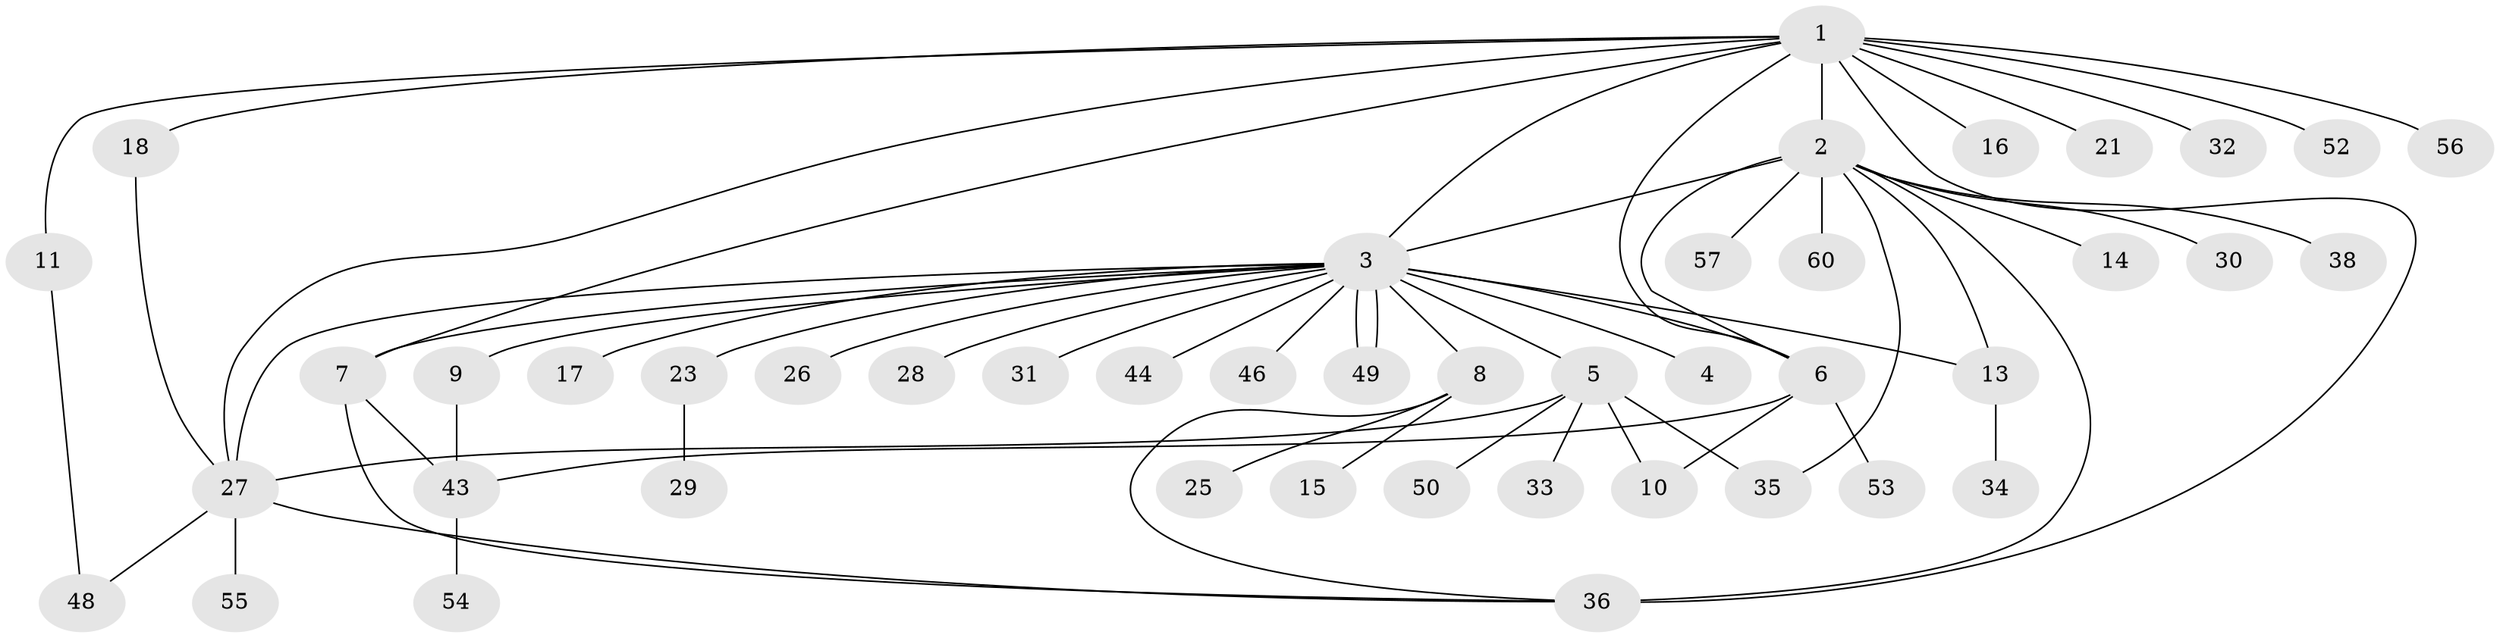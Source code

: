 // Generated by graph-tools (version 1.1) at 2025/23/03/03/25 07:23:48]
// undirected, 45 vertices, 62 edges
graph export_dot {
graph [start="1"]
  node [color=gray90,style=filled];
  1 [super="+42"];
  2 [super="+19"];
  3 [super="+41"];
  4;
  5 [super="+20"];
  6 [super="+39"];
  7 [super="+12"];
  8 [super="+40"];
  9;
  10 [super="+24"];
  11;
  13 [super="+51"];
  14;
  15;
  16;
  17;
  18 [super="+22"];
  21;
  23;
  25;
  26;
  27 [super="+37"];
  28;
  29;
  30;
  31;
  32;
  33;
  34;
  35;
  36 [super="+59"];
  38 [super="+45"];
  43 [super="+47"];
  44;
  46;
  48;
  49;
  50;
  52;
  53 [super="+58"];
  54;
  55;
  56;
  57;
  60;
  1 -- 2;
  1 -- 3;
  1 -- 6;
  1 -- 7;
  1 -- 11;
  1 -- 16;
  1 -- 18;
  1 -- 21;
  1 -- 27;
  1 -- 32;
  1 -- 36;
  1 -- 52;
  1 -- 56;
  2 -- 3 [weight=2];
  2 -- 13;
  2 -- 14;
  2 -- 36 [weight=2];
  2 -- 38;
  2 -- 57;
  2 -- 60 [weight=2];
  2 -- 35;
  2 -- 6;
  2 -- 30;
  3 -- 4;
  3 -- 5 [weight=2];
  3 -- 8;
  3 -- 9;
  3 -- 13;
  3 -- 17;
  3 -- 23;
  3 -- 26;
  3 -- 27;
  3 -- 28;
  3 -- 31;
  3 -- 44;
  3 -- 46;
  3 -- 49;
  3 -- 49;
  3 -- 7;
  3 -- 6;
  5 -- 10;
  5 -- 33;
  5 -- 50;
  5 -- 27;
  5 -- 35;
  6 -- 10;
  6 -- 43;
  6 -- 53;
  7 -- 43;
  7 -- 36;
  8 -- 15;
  8 -- 25;
  8 -- 36;
  9 -- 43;
  11 -- 48;
  13 -- 34;
  18 -- 27;
  23 -- 29;
  27 -- 55;
  27 -- 36;
  27 -- 48;
  43 -- 54;
}
